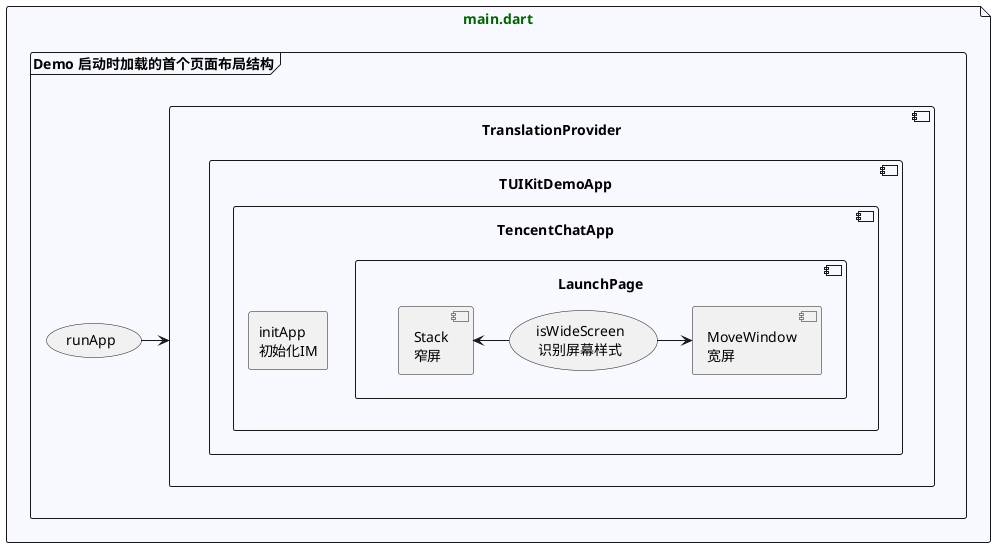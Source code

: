 @startuml
'https://plantuml.com/component-diagram
'属性初始化设置
skinparam file {
    FontColor #DarkGreen
    BackgroundColor #GhostWhite
}

file main.dart as file_main_dart {
    frame "Demo 启动时加载的首个页面布局结构" as main_FW{
        (runApp)
        component TranslationProvider{
            component TUIKitDemoApp{
                component TencentChatApp{
                    component LaunchPage{
                        usecase "isWideScreen\n识别屏幕样式"  as LaunchPage_isWideScreen_P
                        LaunchPage_isWideScreen_P -right-> [MoveWindow\n宽屏]
                        LaunchPage_isWideScreen_P -left-> [Stack\n窄屏]
                    }

                    rectangle "initApp\n初始化IM" as TencentChatApp_initApp_M

                    LaunchPage .[hidden] TencentChatApp_initApp_M
                }
'                note bottom of TencentChatApp
'                    组件内会做一些初始化逻辑
'                    包括：im base监听、路由、屏幕适配等
'                end note
            }
        }
        runApp -> [TranslationProvider]
    }
}

@enduml